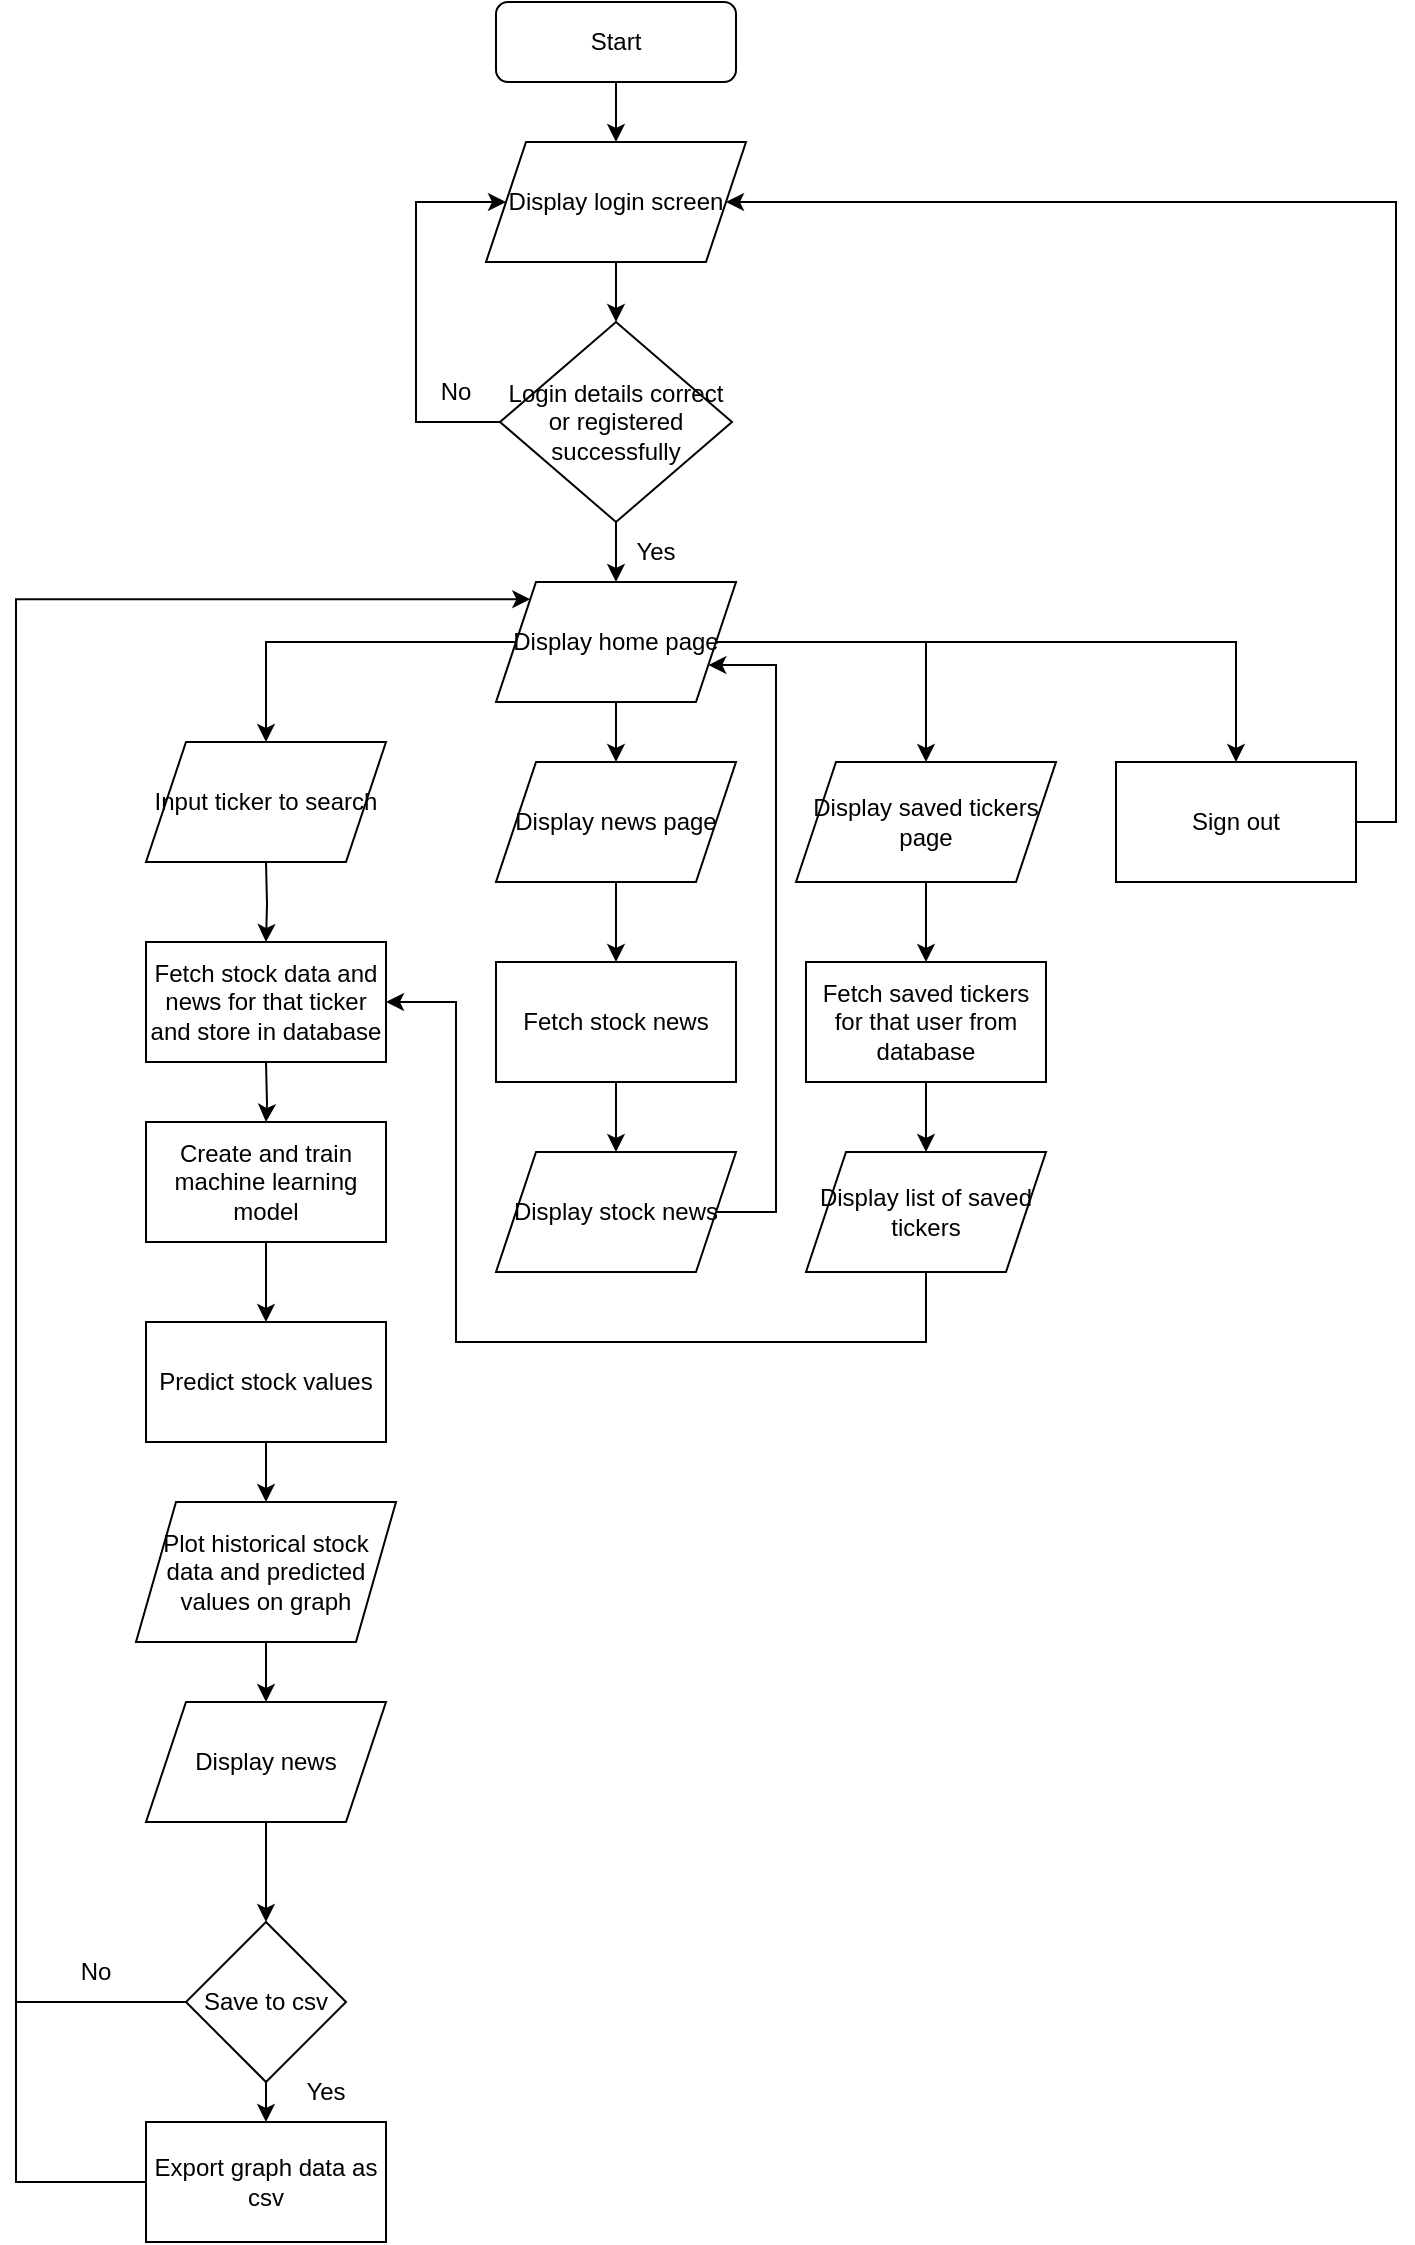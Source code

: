 <mxfile version="17.4.5" type="device"><diagram id="C5RBs43oDa-KdzZeNtuy" name="Page-1"><mxGraphModel dx="1038" dy="528" grid="1" gridSize="10" guides="1" tooltips="1" connect="1" arrows="1" fold="1" page="1" pageScale="1" pageWidth="827" pageHeight="1169" math="0" shadow="0"><root><mxCell id="WIyWlLk6GJQsqaUBKTNV-0"/><mxCell id="WIyWlLk6GJQsqaUBKTNV-1" parent="WIyWlLk6GJQsqaUBKTNV-0"/><mxCell id="ITKU-G38xBk1oec9inFO-3" value="" style="edgeStyle=orthogonalEdgeStyle;rounded=0;orthogonalLoop=1;jettySize=auto;html=1;" edge="1" parent="WIyWlLk6GJQsqaUBKTNV-1" source="WIyWlLk6GJQsqaUBKTNV-3" target="ITKU-G38xBk1oec9inFO-1"><mxGeometry relative="1" as="geometry"/></mxCell><mxCell id="WIyWlLk6GJQsqaUBKTNV-3" value="Start" style="rounded=1;whiteSpace=wrap;html=1;fontSize=12;glass=0;strokeWidth=1;shadow=0;" parent="WIyWlLk6GJQsqaUBKTNV-1" vertex="1"><mxGeometry x="350" y="10" width="120" height="40" as="geometry"/></mxCell><mxCell id="ITKU-G38xBk1oec9inFO-5" value="" style="edgeStyle=orthogonalEdgeStyle;rounded=0;orthogonalLoop=1;jettySize=auto;html=1;" edge="1" parent="WIyWlLk6GJQsqaUBKTNV-1" source="ITKU-G38xBk1oec9inFO-1" target="ITKU-G38xBk1oec9inFO-4"><mxGeometry relative="1" as="geometry"/></mxCell><mxCell id="ITKU-G38xBk1oec9inFO-1" value="Display login screen" style="shape=parallelogram;perimeter=parallelogramPerimeter;whiteSpace=wrap;html=1;fixedSize=1;" vertex="1" parent="WIyWlLk6GJQsqaUBKTNV-1"><mxGeometry x="345" y="80" width="130" height="60" as="geometry"/></mxCell><mxCell id="ITKU-G38xBk1oec9inFO-8" style="edgeStyle=orthogonalEdgeStyle;rounded=0;orthogonalLoop=1;jettySize=auto;html=1;entryX=0;entryY=0.5;entryDx=0;entryDy=0;" edge="1" parent="WIyWlLk6GJQsqaUBKTNV-1" source="ITKU-G38xBk1oec9inFO-4" target="ITKU-G38xBk1oec9inFO-1"><mxGeometry relative="1" as="geometry"><mxPoint x="300" y="120" as="targetPoint"/><Array as="points"><mxPoint x="310" y="220"/><mxPoint x="310" y="110"/></Array></mxGeometry></mxCell><mxCell id="ITKU-G38xBk1oec9inFO-10" value="" style="edgeStyle=orthogonalEdgeStyle;rounded=0;orthogonalLoop=1;jettySize=auto;html=1;" edge="1" parent="WIyWlLk6GJQsqaUBKTNV-1" source="ITKU-G38xBk1oec9inFO-4" target="ITKU-G38xBk1oec9inFO-6"><mxGeometry relative="1" as="geometry"/></mxCell><mxCell id="ITKU-G38xBk1oec9inFO-4" value="Login details correct or registered successfully" style="rhombus;whiteSpace=wrap;html=1;" vertex="1" parent="WIyWlLk6GJQsqaUBKTNV-1"><mxGeometry x="352" y="170" width="116" height="100" as="geometry"/></mxCell><mxCell id="ITKU-G38xBk1oec9inFO-12" style="edgeStyle=orthogonalEdgeStyle;rounded=0;orthogonalLoop=1;jettySize=auto;html=1;entryX=0.5;entryY=0;entryDx=0;entryDy=0;" edge="1" parent="WIyWlLk6GJQsqaUBKTNV-1" source="ITKU-G38xBk1oec9inFO-6"><mxGeometry relative="1" as="geometry"><mxPoint x="235" y="380" as="targetPoint"/><Array as="points"><mxPoint x="235" y="330"/></Array></mxGeometry></mxCell><mxCell id="ITKU-G38xBk1oec9inFO-33" value="" style="edgeStyle=orthogonalEdgeStyle;rounded=0;orthogonalLoop=1;jettySize=auto;html=1;" edge="1" parent="WIyWlLk6GJQsqaUBKTNV-1" source="ITKU-G38xBk1oec9inFO-6"><mxGeometry relative="1" as="geometry"><mxPoint x="410" y="390" as="targetPoint"/></mxGeometry></mxCell><mxCell id="ITKU-G38xBk1oec9inFO-37" style="edgeStyle=orthogonalEdgeStyle;rounded=0;orthogonalLoop=1;jettySize=auto;html=1;exitX=1;exitY=0.5;exitDx=0;exitDy=0;" edge="1" parent="WIyWlLk6GJQsqaUBKTNV-1" source="ITKU-G38xBk1oec9inFO-6"><mxGeometry relative="1" as="geometry"><mxPoint x="720" y="390" as="targetPoint"/><Array as="points"><mxPoint x="720" y="330"/><mxPoint x="720" y="390"/></Array></mxGeometry></mxCell><mxCell id="ITKU-G38xBk1oec9inFO-6" value="Display home page" style="shape=parallelogram;perimeter=parallelogramPerimeter;whiteSpace=wrap;html=1;fixedSize=1;" vertex="1" parent="WIyWlLk6GJQsqaUBKTNV-1"><mxGeometry x="350" y="300" width="120" height="60" as="geometry"/></mxCell><mxCell id="ITKU-G38xBk1oec9inFO-9" value="No" style="text;html=1;strokeColor=none;fillColor=none;align=center;verticalAlign=middle;whiteSpace=wrap;rounded=0;" vertex="1" parent="WIyWlLk6GJQsqaUBKTNV-1"><mxGeometry x="300" y="190" width="60" height="30" as="geometry"/></mxCell><mxCell id="ITKU-G38xBk1oec9inFO-11" value="Yes" style="text;html=1;strokeColor=none;fillColor=none;align=center;verticalAlign=middle;whiteSpace=wrap;rounded=0;" vertex="1" parent="WIyWlLk6GJQsqaUBKTNV-1"><mxGeometry x="400" y="270" width="60" height="30" as="geometry"/></mxCell><mxCell id="ITKU-G38xBk1oec9inFO-17" value="" style="edgeStyle=orthogonalEdgeStyle;rounded=0;orthogonalLoop=1;jettySize=auto;html=1;" edge="1" parent="WIyWlLk6GJQsqaUBKTNV-1" target="ITKU-G38xBk1oec9inFO-16"><mxGeometry relative="1" as="geometry"><mxPoint x="235" y="440" as="sourcePoint"/></mxGeometry></mxCell><mxCell id="ITKU-G38xBk1oec9inFO-16" value="Fetch stock data and news for that ticker and store in database" style="rounded=0;whiteSpace=wrap;html=1;" vertex="1" parent="WIyWlLk6GJQsqaUBKTNV-1"><mxGeometry x="175" y="480" width="120" height="60" as="geometry"/></mxCell><mxCell id="ITKU-G38xBk1oec9inFO-21" value="" style="edgeStyle=orthogonalEdgeStyle;rounded=0;orthogonalLoop=1;jettySize=auto;html=1;" edge="1" parent="WIyWlLk6GJQsqaUBKTNV-1" target="ITKU-G38xBk1oec9inFO-20"><mxGeometry relative="1" as="geometry"><mxPoint x="235" y="540" as="sourcePoint"/></mxGeometry></mxCell><mxCell id="ITKU-G38xBk1oec9inFO-23" value="" style="edgeStyle=orthogonalEdgeStyle;rounded=0;orthogonalLoop=1;jettySize=auto;html=1;" edge="1" parent="WIyWlLk6GJQsqaUBKTNV-1" source="ITKU-G38xBk1oec9inFO-20"><mxGeometry relative="1" as="geometry"><mxPoint x="235" y="670" as="targetPoint"/></mxGeometry></mxCell><mxCell id="ITKU-G38xBk1oec9inFO-20" value="Create and train machine learning model" style="whiteSpace=wrap;html=1;rounded=0;" vertex="1" parent="WIyWlLk6GJQsqaUBKTNV-1"><mxGeometry x="175" y="570" width="120" height="60" as="geometry"/></mxCell><mxCell id="ITKU-G38xBk1oec9inFO-27" value="" style="edgeStyle=orthogonalEdgeStyle;rounded=0;orthogonalLoop=1;jettySize=auto;html=1;" edge="1" parent="WIyWlLk6GJQsqaUBKTNV-1" source="ITKU-G38xBk1oec9inFO-24" target="ITKU-G38xBk1oec9inFO-26"><mxGeometry relative="1" as="geometry"/></mxCell><mxCell id="ITKU-G38xBk1oec9inFO-24" value="Predict stock values" style="whiteSpace=wrap;html=1;rounded=0;" vertex="1" parent="WIyWlLk6GJQsqaUBKTNV-1"><mxGeometry x="175" y="670" width="120" height="60" as="geometry"/></mxCell><mxCell id="ITKU-G38xBk1oec9inFO-29" value="" style="edgeStyle=orthogonalEdgeStyle;rounded=0;orthogonalLoop=1;jettySize=auto;html=1;" edge="1" parent="WIyWlLk6GJQsqaUBKTNV-1" source="ITKU-G38xBk1oec9inFO-26" target="ITKU-G38xBk1oec9inFO-28"><mxGeometry relative="1" as="geometry"/></mxCell><mxCell id="ITKU-G38xBk1oec9inFO-26" value="Plot historical stock data and predicted values on graph" style="shape=parallelogram;perimeter=parallelogramPerimeter;whiteSpace=wrap;html=1;fixedSize=1;" vertex="1" parent="WIyWlLk6GJQsqaUBKTNV-1"><mxGeometry x="170" y="760" width="130" height="70" as="geometry"/></mxCell><mxCell id="ITKU-G38xBk1oec9inFO-52" value="" style="edgeStyle=orthogonalEdgeStyle;rounded=0;orthogonalLoop=1;jettySize=auto;html=1;" edge="1" parent="WIyWlLk6GJQsqaUBKTNV-1" source="ITKU-G38xBk1oec9inFO-28"><mxGeometry relative="1" as="geometry"><mxPoint x="235" y="970" as="targetPoint"/></mxGeometry></mxCell><mxCell id="ITKU-G38xBk1oec9inFO-28" value="Display news" style="shape=parallelogram;perimeter=parallelogramPerimeter;whiteSpace=wrap;html=1;fixedSize=1;" vertex="1" parent="WIyWlLk6GJQsqaUBKTNV-1"><mxGeometry x="175" y="860" width="120" height="60" as="geometry"/></mxCell><mxCell id="ITKU-G38xBk1oec9inFO-42" value="" style="edgeStyle=orthogonalEdgeStyle;rounded=0;orthogonalLoop=1;jettySize=auto;html=1;" edge="1" parent="WIyWlLk6GJQsqaUBKTNV-1" source="ITKU-G38xBk1oec9inFO-34" target="ITKU-G38xBk1oec9inFO-41"><mxGeometry relative="1" as="geometry"/></mxCell><mxCell id="ITKU-G38xBk1oec9inFO-34" value="Display news page" style="shape=parallelogram;perimeter=parallelogramPerimeter;whiteSpace=wrap;html=1;fixedSize=1;" vertex="1" parent="WIyWlLk6GJQsqaUBKTNV-1"><mxGeometry x="350" y="390" width="120" height="60" as="geometry"/></mxCell><mxCell id="ITKU-G38xBk1oec9inFO-46" value="" style="edgeStyle=orthogonalEdgeStyle;rounded=0;orthogonalLoop=1;jettySize=auto;html=1;" edge="1" parent="WIyWlLk6GJQsqaUBKTNV-1" source="ITKU-G38xBk1oec9inFO-36" target="ITKU-G38xBk1oec9inFO-45"><mxGeometry relative="1" as="geometry"/></mxCell><mxCell id="ITKU-G38xBk1oec9inFO-36" value="Display saved tickers page" style="shape=parallelogram;perimeter=parallelogramPerimeter;whiteSpace=wrap;html=1;fixedSize=1;" vertex="1" parent="WIyWlLk6GJQsqaUBKTNV-1"><mxGeometry x="500" y="390" width="130" height="60" as="geometry"/></mxCell><mxCell id="ITKU-G38xBk1oec9inFO-40" style="edgeStyle=orthogonalEdgeStyle;rounded=0;orthogonalLoop=1;jettySize=auto;html=1;entryX=1;entryY=0.5;entryDx=0;entryDy=0;" edge="1" parent="WIyWlLk6GJQsqaUBKTNV-1" source="ITKU-G38xBk1oec9inFO-39" target="ITKU-G38xBk1oec9inFO-1"><mxGeometry relative="1" as="geometry"><Array as="points"><mxPoint x="800" y="420"/><mxPoint x="800" y="110"/></Array></mxGeometry></mxCell><mxCell id="ITKU-G38xBk1oec9inFO-39" value="Sign out" style="rounded=0;whiteSpace=wrap;html=1;" vertex="1" parent="WIyWlLk6GJQsqaUBKTNV-1"><mxGeometry x="660" y="390" width="120" height="60" as="geometry"/></mxCell><mxCell id="ITKU-G38xBk1oec9inFO-44" value="" style="edgeStyle=orthogonalEdgeStyle;rounded=0;orthogonalLoop=1;jettySize=auto;html=1;" edge="1" parent="WIyWlLk6GJQsqaUBKTNV-1" source="ITKU-G38xBk1oec9inFO-41" target="ITKU-G38xBk1oec9inFO-43"><mxGeometry relative="1" as="geometry"/></mxCell><mxCell id="ITKU-G38xBk1oec9inFO-41" value="Fetch stock news" style="rounded=0;whiteSpace=wrap;html=1;" vertex="1" parent="WIyWlLk6GJQsqaUBKTNV-1"><mxGeometry x="350" y="490" width="120" height="60" as="geometry"/></mxCell><mxCell id="ITKU-G38xBk1oec9inFO-62" style="edgeStyle=orthogonalEdgeStyle;rounded=0;orthogonalLoop=1;jettySize=auto;html=1;entryX=1;entryY=0.75;entryDx=0;entryDy=0;" edge="1" parent="WIyWlLk6GJQsqaUBKTNV-1" source="ITKU-G38xBk1oec9inFO-43" target="ITKU-G38xBk1oec9inFO-6"><mxGeometry relative="1" as="geometry"><Array as="points"><mxPoint x="490" y="615"/><mxPoint x="490" y="342"/></Array></mxGeometry></mxCell><mxCell id="ITKU-G38xBk1oec9inFO-43" value="Display stock news" style="shape=parallelogram;perimeter=parallelogramPerimeter;whiteSpace=wrap;html=1;fixedSize=1;rounded=0;" vertex="1" parent="WIyWlLk6GJQsqaUBKTNV-1"><mxGeometry x="350" y="585" width="120" height="60" as="geometry"/></mxCell><mxCell id="ITKU-G38xBk1oec9inFO-48" value="" style="edgeStyle=orthogonalEdgeStyle;rounded=0;orthogonalLoop=1;jettySize=auto;html=1;" edge="1" parent="WIyWlLk6GJQsqaUBKTNV-1" source="ITKU-G38xBk1oec9inFO-45" target="ITKU-G38xBk1oec9inFO-47"><mxGeometry relative="1" as="geometry"/></mxCell><mxCell id="ITKU-G38xBk1oec9inFO-45" value="Fetch saved tickers for that user from database" style="whiteSpace=wrap;html=1;" vertex="1" parent="WIyWlLk6GJQsqaUBKTNV-1"><mxGeometry x="505" y="490" width="120" height="60" as="geometry"/></mxCell><mxCell id="ITKU-G38xBk1oec9inFO-50" style="edgeStyle=orthogonalEdgeStyle;rounded=0;orthogonalLoop=1;jettySize=auto;html=1;entryX=1;entryY=0.5;entryDx=0;entryDy=0;" edge="1" parent="WIyWlLk6GJQsqaUBKTNV-1" source="ITKU-G38xBk1oec9inFO-47" target="ITKU-G38xBk1oec9inFO-16"><mxGeometry relative="1" as="geometry"><Array as="points"><mxPoint x="565" y="680"/><mxPoint x="330" y="680"/><mxPoint x="330" y="510"/></Array></mxGeometry></mxCell><mxCell id="ITKU-G38xBk1oec9inFO-47" value="Display list of saved tickers" style="shape=parallelogram;perimeter=parallelogramPerimeter;whiteSpace=wrap;html=1;fixedSize=1;" vertex="1" parent="WIyWlLk6GJQsqaUBKTNV-1"><mxGeometry x="505" y="585" width="120" height="60" as="geometry"/></mxCell><mxCell id="ITKU-G38xBk1oec9inFO-49" value="Input ticker to search" style="shape=parallelogram;perimeter=parallelogramPerimeter;whiteSpace=wrap;html=1;fixedSize=1;" vertex="1" parent="WIyWlLk6GJQsqaUBKTNV-1"><mxGeometry x="175" y="380" width="120" height="60" as="geometry"/></mxCell><mxCell id="ITKU-G38xBk1oec9inFO-54" style="edgeStyle=orthogonalEdgeStyle;rounded=0;orthogonalLoop=1;jettySize=auto;html=1;entryX=0;entryY=0;entryDx=0;entryDy=0;exitX=0;exitY=0.5;exitDx=0;exitDy=0;" edge="1" parent="WIyWlLk6GJQsqaUBKTNV-1" source="ITKU-G38xBk1oec9inFO-51" target="ITKU-G38xBk1oec9inFO-6"><mxGeometry relative="1" as="geometry"><Array as="points"><mxPoint x="110" y="1010"/><mxPoint x="110" y="309"/></Array></mxGeometry></mxCell><mxCell id="ITKU-G38xBk1oec9inFO-51" value="Save to csv" style="rhombus;whiteSpace=wrap;html=1;" vertex="1" parent="WIyWlLk6GJQsqaUBKTNV-1"><mxGeometry x="195" y="970" width="80" height="80" as="geometry"/></mxCell><mxCell id="ITKU-G38xBk1oec9inFO-55" value="No" style="text;html=1;strokeColor=none;fillColor=none;align=center;verticalAlign=middle;whiteSpace=wrap;rounded=0;" vertex="1" parent="WIyWlLk6GJQsqaUBKTNV-1"><mxGeometry x="120" y="980" width="60" height="30" as="geometry"/></mxCell><mxCell id="ITKU-G38xBk1oec9inFO-56" value="Export graph data as csv" style="rounded=0;whiteSpace=wrap;html=1;" vertex="1" parent="WIyWlLk6GJQsqaUBKTNV-1"><mxGeometry x="175" y="1070" width="120" height="60" as="geometry"/></mxCell><mxCell id="ITKU-G38xBk1oec9inFO-57" value="" style="endArrow=classic;html=1;rounded=0;exitX=0.5;exitY=1;exitDx=0;exitDy=0;" edge="1" parent="WIyWlLk6GJQsqaUBKTNV-1" source="ITKU-G38xBk1oec9inFO-51"><mxGeometry width="50" height="50" relative="1" as="geometry"><mxPoint x="350" y="990" as="sourcePoint"/><mxPoint x="235" y="1070" as="targetPoint"/></mxGeometry></mxCell><mxCell id="ITKU-G38xBk1oec9inFO-59" value="Yes" style="text;html=1;strokeColor=none;fillColor=none;align=center;verticalAlign=middle;whiteSpace=wrap;rounded=0;" vertex="1" parent="WIyWlLk6GJQsqaUBKTNV-1"><mxGeometry x="235" y="1040" width="60" height="30" as="geometry"/></mxCell><mxCell id="ITKU-G38xBk1oec9inFO-60" value="" style="endArrow=none;html=1;rounded=0;exitX=0;exitY=0.5;exitDx=0;exitDy=0;" edge="1" parent="WIyWlLk6GJQsqaUBKTNV-1" source="ITKU-G38xBk1oec9inFO-56"><mxGeometry width="50" height="50" relative="1" as="geometry"><mxPoint x="350" y="950" as="sourcePoint"/><mxPoint x="110" y="1010" as="targetPoint"/><Array as="points"><mxPoint x="110" y="1100"/></Array></mxGeometry></mxCell><mxCell id="ITKU-G38xBk1oec9inFO-61" value="" style="endArrow=classic;html=1;rounded=0;entryX=0.5;entryY=0;entryDx=0;entryDy=0;" edge="1" parent="WIyWlLk6GJQsqaUBKTNV-1" target="ITKU-G38xBk1oec9inFO-36"><mxGeometry width="50" height="50" relative="1" as="geometry"><mxPoint x="565" y="330" as="sourcePoint"/><mxPoint x="400" y="300" as="targetPoint"/></mxGeometry></mxCell></root></mxGraphModel></diagram></mxfile>